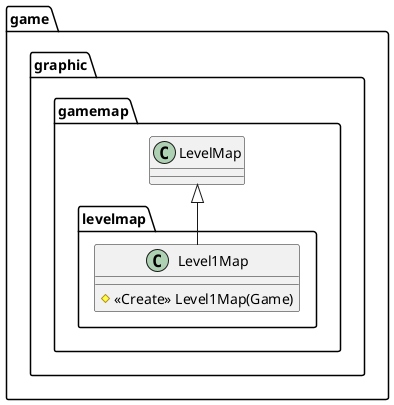 @startuml
class game.graphic.gamemap.levelmap.Level1Map {
# <<Create>> Level1Map(Game)
}



game.graphic.gamemap.LevelMap <|-- game.graphic.gamemap.levelmap.Level1Map
@enduml